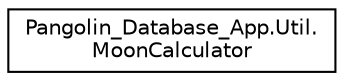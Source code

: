 digraph "Graphical Class Hierarchy"
{
 // LATEX_PDF_SIZE
  edge [fontname="Helvetica",fontsize="10",labelfontname="Helvetica",labelfontsize="10"];
  node [fontname="Helvetica",fontsize="10",shape=record];
  rankdir="LR";
  Node0 [label="Pangolin_Database_App.Util.\lMoonCalculator",height=0.2,width=0.4,color="black", fillcolor="white", style="filled",URL="$class_pangolin___database___app_1_1_util_1_1_moon_calculator.html",tooltip="Calculates the approximate moonphase"];
}
